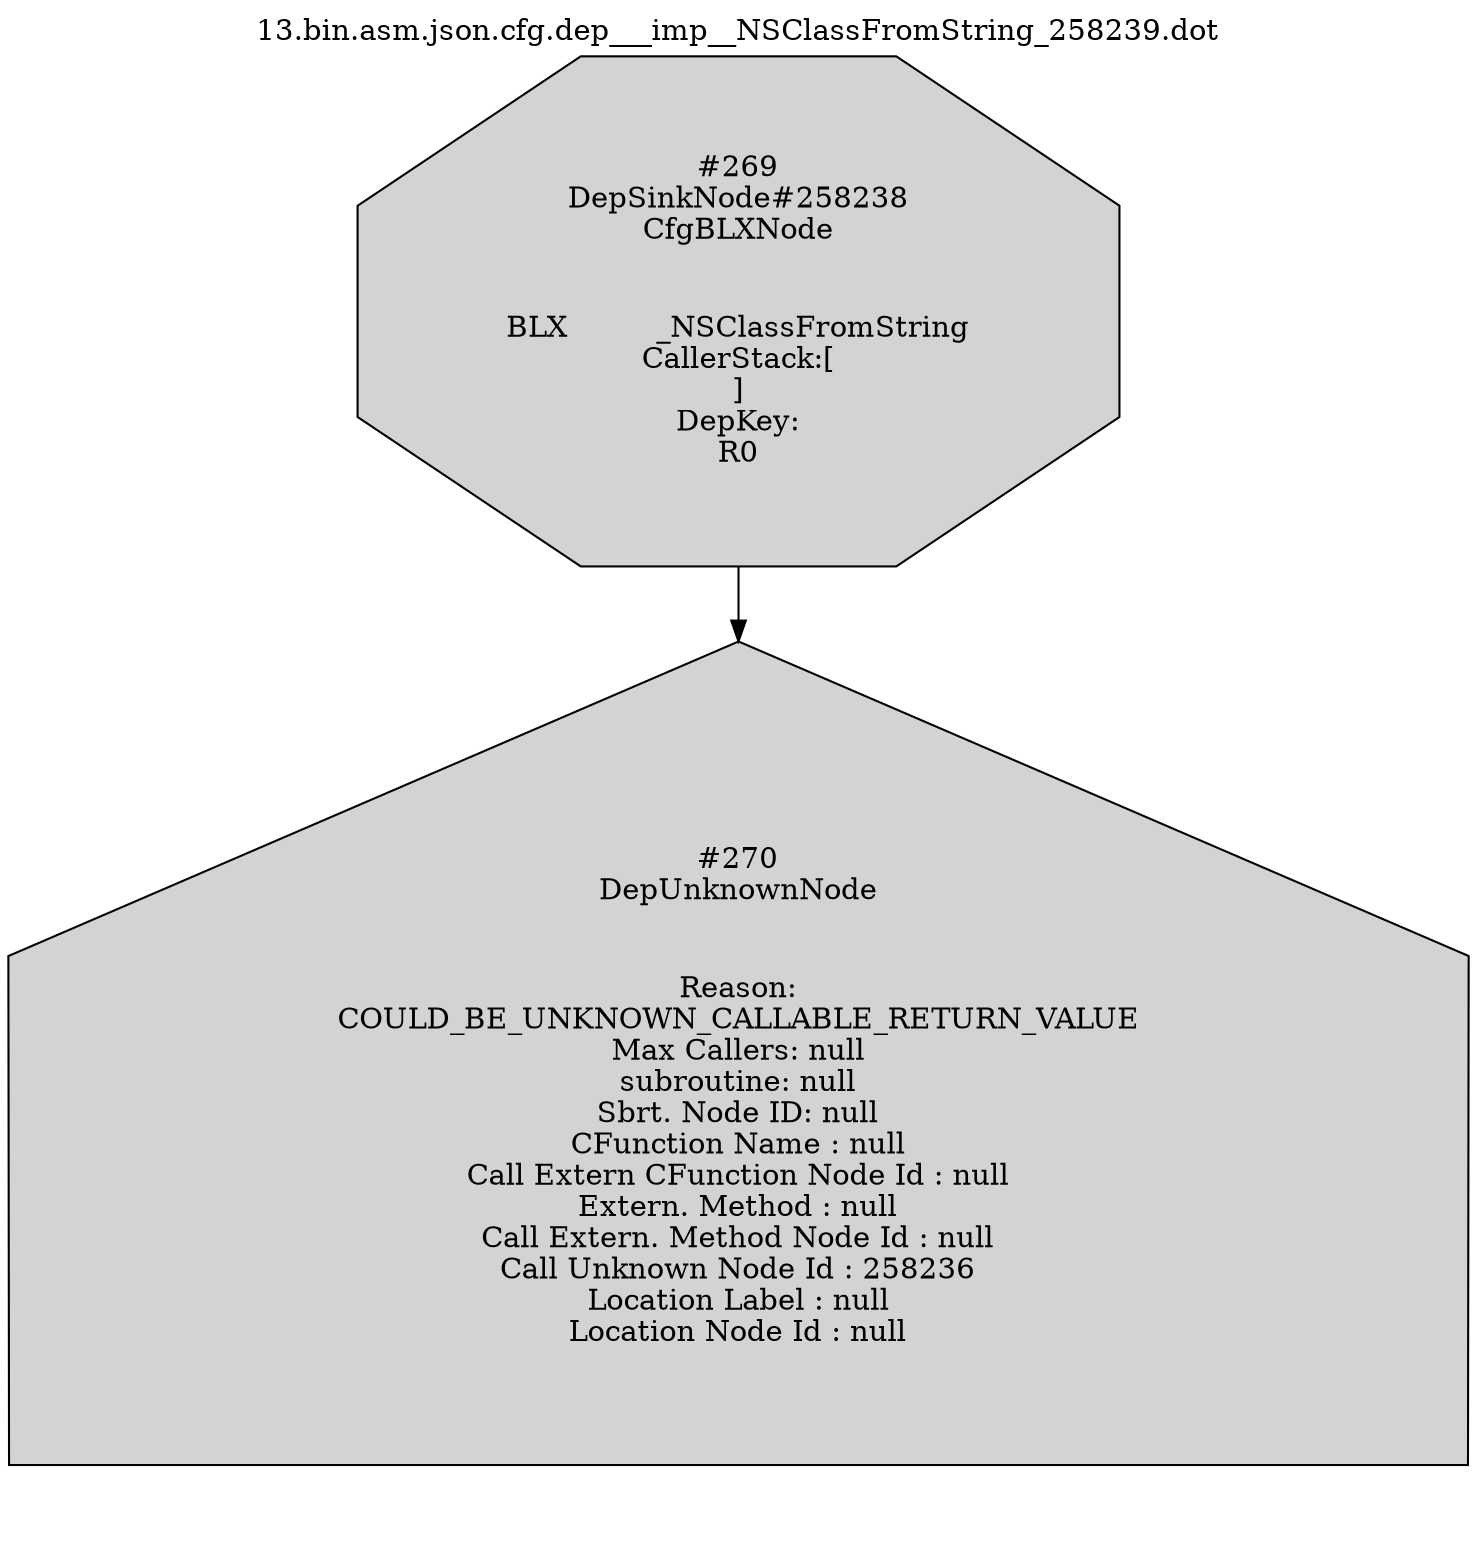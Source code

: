digraph cfg {
	label="13.bin.asm.json.cfg.dep___imp__NSClassFromString_258239.dot"
	labelloc=t
		n269 [shape=octagon, label="#269\nDepSinkNode#258238\nCfgBLXNode\n\n\nBLX		_NSClassFromString\nCallerStack:[\n]\nDepKey:\nR0",style=filled];
		n270 [shape=house, label="#270\nDepUnknownNode\n\n\nReason:\nCOULD_BE_UNKNOWN_CALLABLE_RETURN_VALUE\nMax Callers: null\nsubroutine: null\nSbrt. Node ID: null\nCFunction Name : null\nCall Extern CFunction Node Id : null\nExtern. Method : null\nCall Extern. Method Node Id : null\nCall Unknown Node Id : 258236\nLocation Label : null\nLocation Node Id : null",style=filled];
		n269 -> n270 [label=""];




}